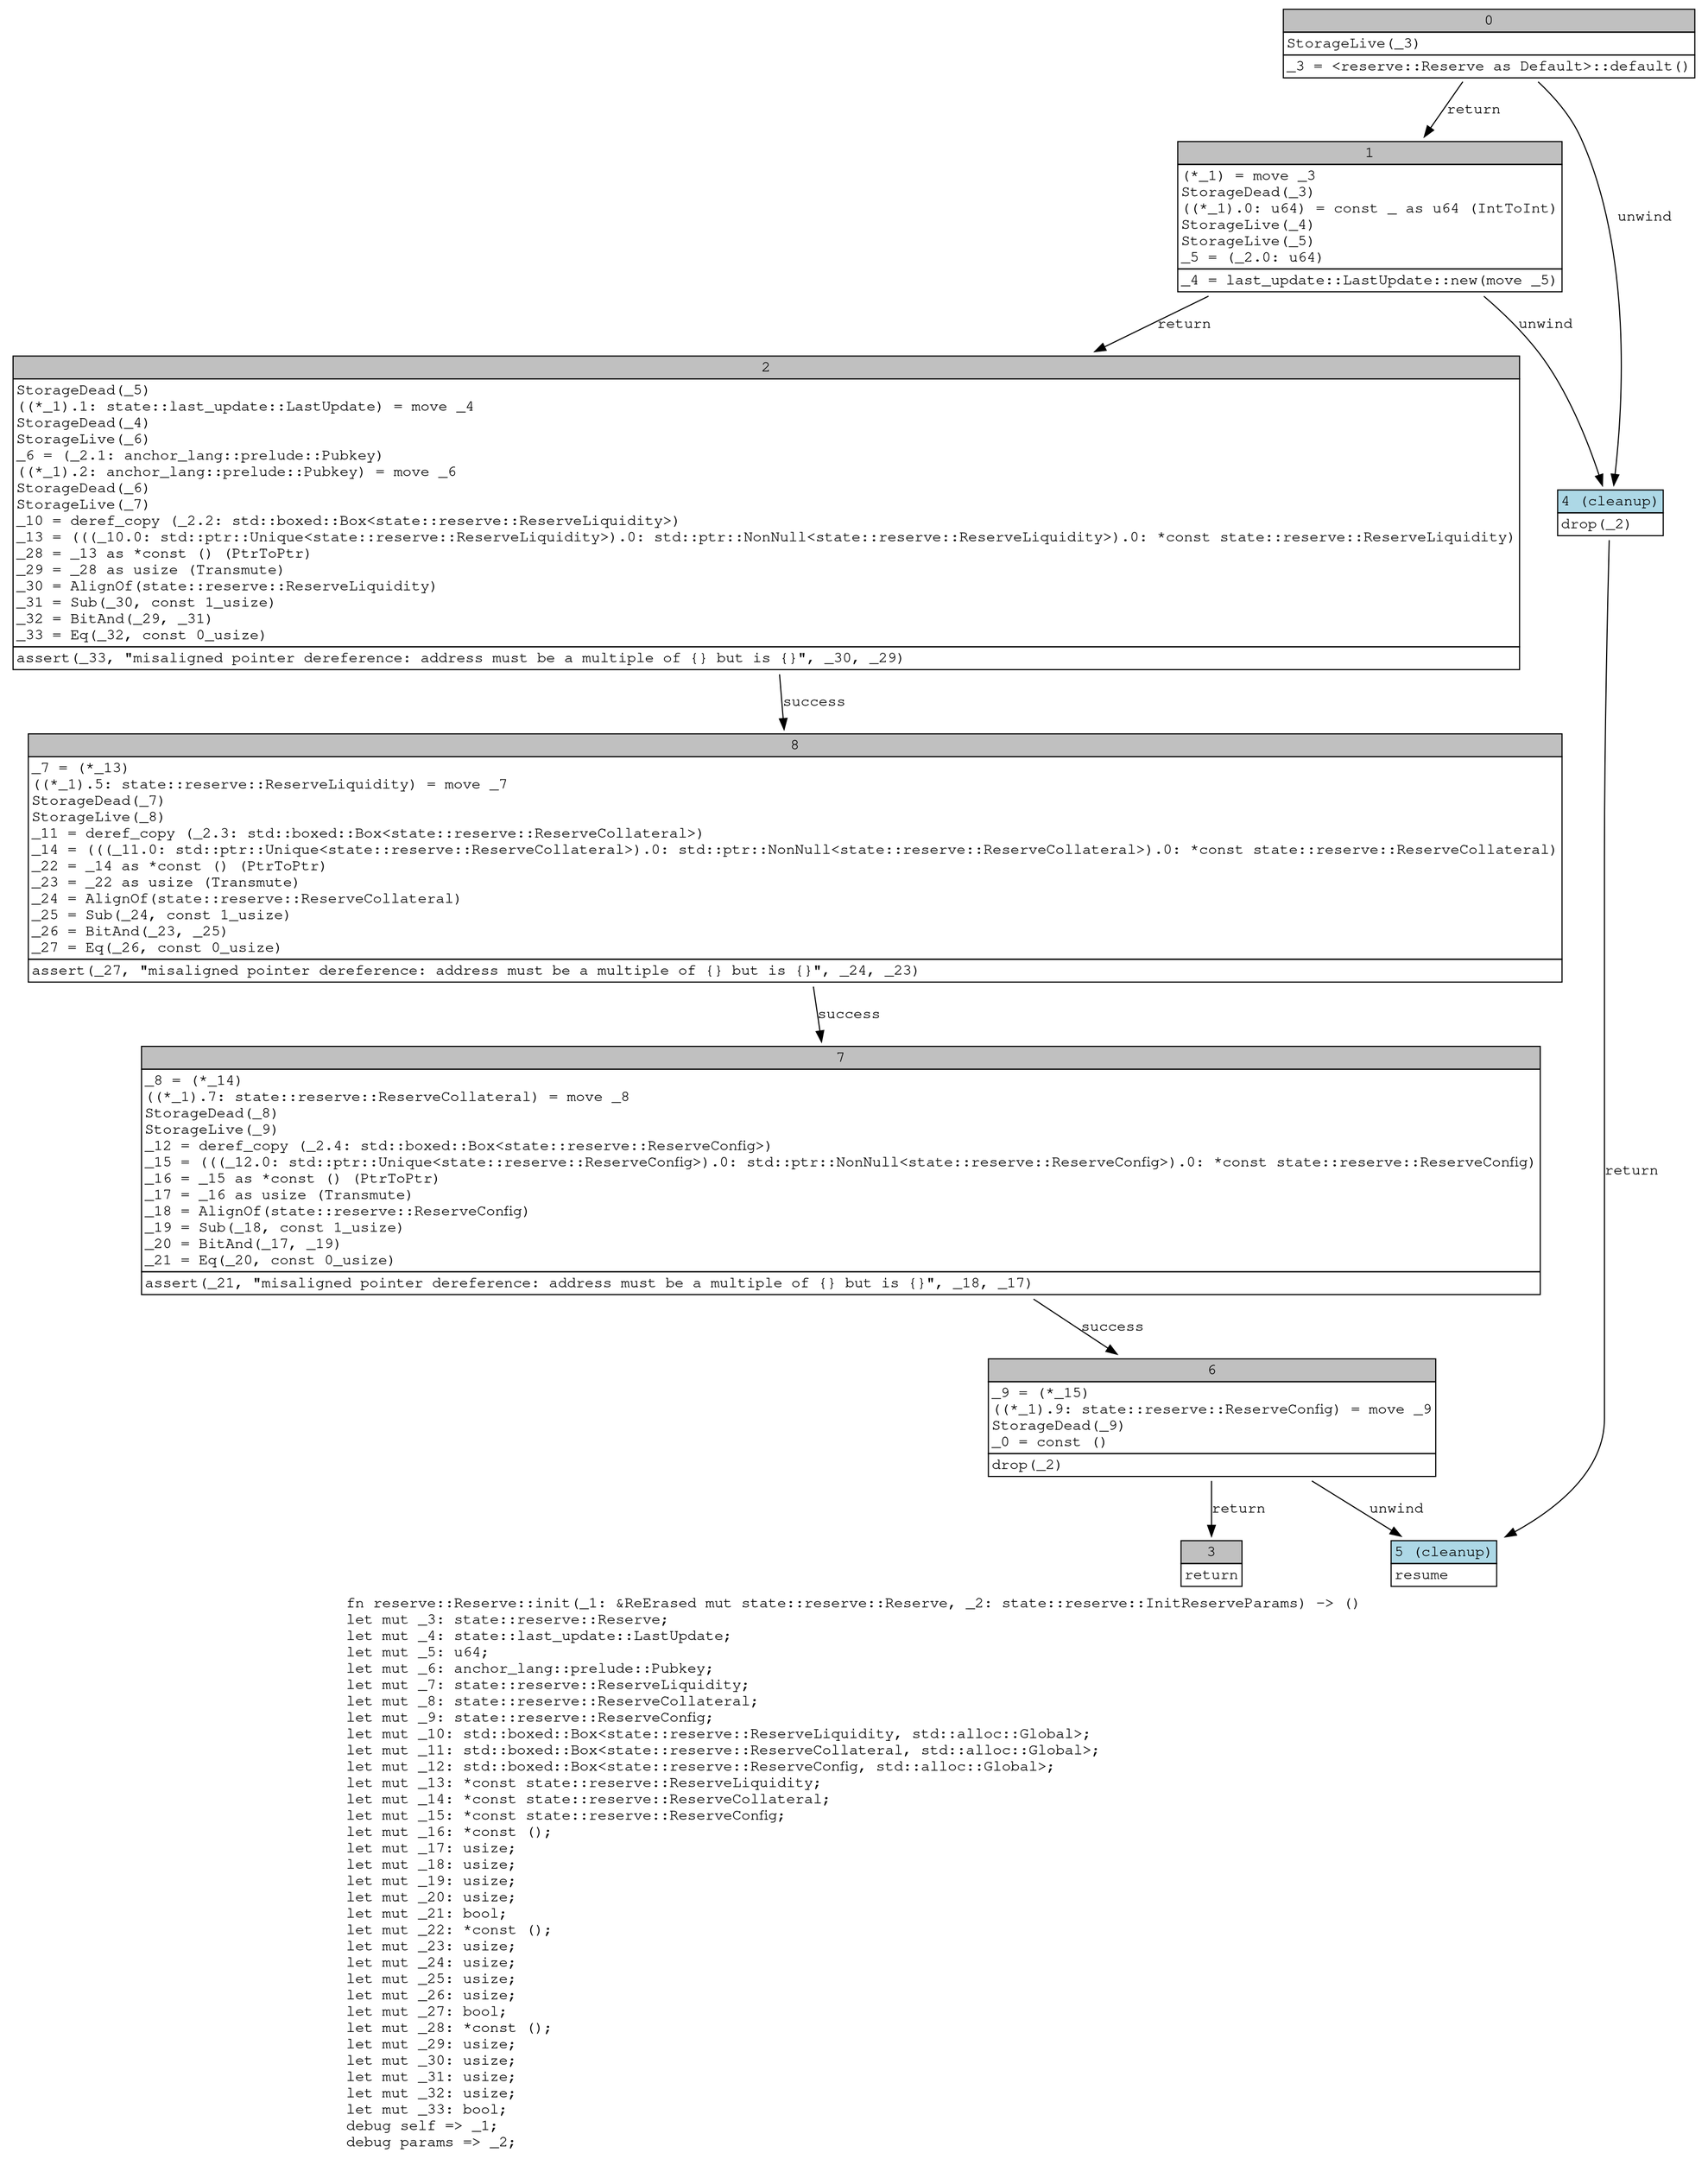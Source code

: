 digraph Mir_0_1872 {
    graph [fontname="Courier, monospace"];
    node [fontname="Courier, monospace"];
    edge [fontname="Courier, monospace"];
    label=<fn reserve::Reserve::init(_1: &amp;ReErased mut state::reserve::Reserve, _2: state::reserve::InitReserveParams) -&gt; ()<br align="left"/>let mut _3: state::reserve::Reserve;<br align="left"/>let mut _4: state::last_update::LastUpdate;<br align="left"/>let mut _5: u64;<br align="left"/>let mut _6: anchor_lang::prelude::Pubkey;<br align="left"/>let mut _7: state::reserve::ReserveLiquidity;<br align="left"/>let mut _8: state::reserve::ReserveCollateral;<br align="left"/>let mut _9: state::reserve::ReserveConfig;<br align="left"/>let mut _10: std::boxed::Box&lt;state::reserve::ReserveLiquidity, std::alloc::Global&gt;;<br align="left"/>let mut _11: std::boxed::Box&lt;state::reserve::ReserveCollateral, std::alloc::Global&gt;;<br align="left"/>let mut _12: std::boxed::Box&lt;state::reserve::ReserveConfig, std::alloc::Global&gt;;<br align="left"/>let mut _13: *const state::reserve::ReserveLiquidity;<br align="left"/>let mut _14: *const state::reserve::ReserveCollateral;<br align="left"/>let mut _15: *const state::reserve::ReserveConfig;<br align="left"/>let mut _16: *const ();<br align="left"/>let mut _17: usize;<br align="left"/>let mut _18: usize;<br align="left"/>let mut _19: usize;<br align="left"/>let mut _20: usize;<br align="left"/>let mut _21: bool;<br align="left"/>let mut _22: *const ();<br align="left"/>let mut _23: usize;<br align="left"/>let mut _24: usize;<br align="left"/>let mut _25: usize;<br align="left"/>let mut _26: usize;<br align="left"/>let mut _27: bool;<br align="left"/>let mut _28: *const ();<br align="left"/>let mut _29: usize;<br align="left"/>let mut _30: usize;<br align="left"/>let mut _31: usize;<br align="left"/>let mut _32: usize;<br align="left"/>let mut _33: bool;<br align="left"/>debug self =&gt; _1;<br align="left"/>debug params =&gt; _2;<br align="left"/>>;
    bb0__0_1872 [shape="none", label=<<table border="0" cellborder="1" cellspacing="0"><tr><td bgcolor="gray" align="center" colspan="1">0</td></tr><tr><td align="left" balign="left">StorageLive(_3)<br/></td></tr><tr><td align="left">_3 = &lt;reserve::Reserve as Default&gt;::default()</td></tr></table>>];
    bb1__0_1872 [shape="none", label=<<table border="0" cellborder="1" cellspacing="0"><tr><td bgcolor="gray" align="center" colspan="1">1</td></tr><tr><td align="left" balign="left">(*_1) = move _3<br/>StorageDead(_3)<br/>((*_1).0: u64) = const _ as u64 (IntToInt)<br/>StorageLive(_4)<br/>StorageLive(_5)<br/>_5 = (_2.0: u64)<br/></td></tr><tr><td align="left">_4 = last_update::LastUpdate::new(move _5)</td></tr></table>>];
    bb2__0_1872 [shape="none", label=<<table border="0" cellborder="1" cellspacing="0"><tr><td bgcolor="gray" align="center" colspan="1">2</td></tr><tr><td align="left" balign="left">StorageDead(_5)<br/>((*_1).1: state::last_update::LastUpdate) = move _4<br/>StorageDead(_4)<br/>StorageLive(_6)<br/>_6 = (_2.1: anchor_lang::prelude::Pubkey)<br/>((*_1).2: anchor_lang::prelude::Pubkey) = move _6<br/>StorageDead(_6)<br/>StorageLive(_7)<br/>_10 = deref_copy (_2.2: std::boxed::Box&lt;state::reserve::ReserveLiquidity&gt;)<br/>_13 = (((_10.0: std::ptr::Unique&lt;state::reserve::ReserveLiquidity&gt;).0: std::ptr::NonNull&lt;state::reserve::ReserveLiquidity&gt;).0: *const state::reserve::ReserveLiquidity)<br/>_28 = _13 as *const () (PtrToPtr)<br/>_29 = _28 as usize (Transmute)<br/>_30 = AlignOf(state::reserve::ReserveLiquidity)<br/>_31 = Sub(_30, const 1_usize)<br/>_32 = BitAnd(_29, _31)<br/>_33 = Eq(_32, const 0_usize)<br/></td></tr><tr><td align="left">assert(_33, &quot;misaligned pointer dereference: address must be a multiple of {} but is {}&quot;, _30, _29)</td></tr></table>>];
    bb3__0_1872 [shape="none", label=<<table border="0" cellborder="1" cellspacing="0"><tr><td bgcolor="gray" align="center" colspan="1">3</td></tr><tr><td align="left">return</td></tr></table>>];
    bb4__0_1872 [shape="none", label=<<table border="0" cellborder="1" cellspacing="0"><tr><td bgcolor="lightblue" align="center" colspan="1">4 (cleanup)</td></tr><tr><td align="left">drop(_2)</td></tr></table>>];
    bb5__0_1872 [shape="none", label=<<table border="0" cellborder="1" cellspacing="0"><tr><td bgcolor="lightblue" align="center" colspan="1">5 (cleanup)</td></tr><tr><td align="left">resume</td></tr></table>>];
    bb6__0_1872 [shape="none", label=<<table border="0" cellborder="1" cellspacing="0"><tr><td bgcolor="gray" align="center" colspan="1">6</td></tr><tr><td align="left" balign="left">_9 = (*_15)<br/>((*_1).9: state::reserve::ReserveConfig) = move _9<br/>StorageDead(_9)<br/>_0 = const ()<br/></td></tr><tr><td align="left">drop(_2)</td></tr></table>>];
    bb7__0_1872 [shape="none", label=<<table border="0" cellborder="1" cellspacing="0"><tr><td bgcolor="gray" align="center" colspan="1">7</td></tr><tr><td align="left" balign="left">_8 = (*_14)<br/>((*_1).7: state::reserve::ReserveCollateral) = move _8<br/>StorageDead(_8)<br/>StorageLive(_9)<br/>_12 = deref_copy (_2.4: std::boxed::Box&lt;state::reserve::ReserveConfig&gt;)<br/>_15 = (((_12.0: std::ptr::Unique&lt;state::reserve::ReserveConfig&gt;).0: std::ptr::NonNull&lt;state::reserve::ReserveConfig&gt;).0: *const state::reserve::ReserveConfig)<br/>_16 = _15 as *const () (PtrToPtr)<br/>_17 = _16 as usize (Transmute)<br/>_18 = AlignOf(state::reserve::ReserveConfig)<br/>_19 = Sub(_18, const 1_usize)<br/>_20 = BitAnd(_17, _19)<br/>_21 = Eq(_20, const 0_usize)<br/></td></tr><tr><td align="left">assert(_21, &quot;misaligned pointer dereference: address must be a multiple of {} but is {}&quot;, _18, _17)</td></tr></table>>];
    bb8__0_1872 [shape="none", label=<<table border="0" cellborder="1" cellspacing="0"><tr><td bgcolor="gray" align="center" colspan="1">8</td></tr><tr><td align="left" balign="left">_7 = (*_13)<br/>((*_1).5: state::reserve::ReserveLiquidity) = move _7<br/>StorageDead(_7)<br/>StorageLive(_8)<br/>_11 = deref_copy (_2.3: std::boxed::Box&lt;state::reserve::ReserveCollateral&gt;)<br/>_14 = (((_11.0: std::ptr::Unique&lt;state::reserve::ReserveCollateral&gt;).0: std::ptr::NonNull&lt;state::reserve::ReserveCollateral&gt;).0: *const state::reserve::ReserveCollateral)<br/>_22 = _14 as *const () (PtrToPtr)<br/>_23 = _22 as usize (Transmute)<br/>_24 = AlignOf(state::reserve::ReserveCollateral)<br/>_25 = Sub(_24, const 1_usize)<br/>_26 = BitAnd(_23, _25)<br/>_27 = Eq(_26, const 0_usize)<br/></td></tr><tr><td align="left">assert(_27, &quot;misaligned pointer dereference: address must be a multiple of {} but is {}&quot;, _24, _23)</td></tr></table>>];
    bb0__0_1872 -> bb1__0_1872 [label="return"];
    bb0__0_1872 -> bb4__0_1872 [label="unwind"];
    bb1__0_1872 -> bb2__0_1872 [label="return"];
    bb1__0_1872 -> bb4__0_1872 [label="unwind"];
    bb2__0_1872 -> bb8__0_1872 [label="success"];
    bb4__0_1872 -> bb5__0_1872 [label="return"];
    bb6__0_1872 -> bb3__0_1872 [label="return"];
    bb6__0_1872 -> bb5__0_1872 [label="unwind"];
    bb7__0_1872 -> bb6__0_1872 [label="success"];
    bb8__0_1872 -> bb7__0_1872 [label="success"];
}
